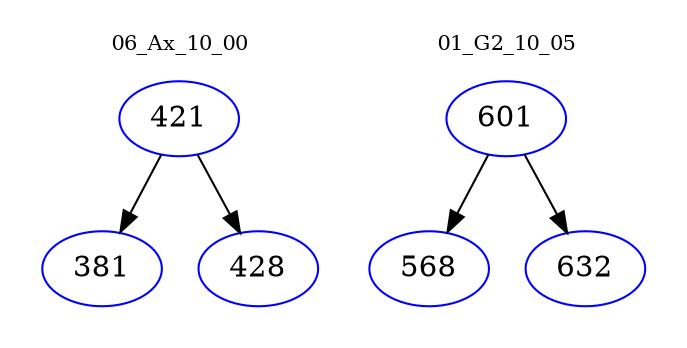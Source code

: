 digraph{
subgraph cluster_0 {
color = white
label = "06_Ax_10_00";
fontsize=10;
T0_421 [label="421", color="blue"]
T0_421 -> T0_381 [color="black"]
T0_381 [label="381", color="blue"]
T0_421 -> T0_428 [color="black"]
T0_428 [label="428", color="blue"]
}
subgraph cluster_1 {
color = white
label = "01_G2_10_05";
fontsize=10;
T1_601 [label="601", color="blue"]
T1_601 -> T1_568 [color="black"]
T1_568 [label="568", color="blue"]
T1_601 -> T1_632 [color="black"]
T1_632 [label="632", color="blue"]
}
}
